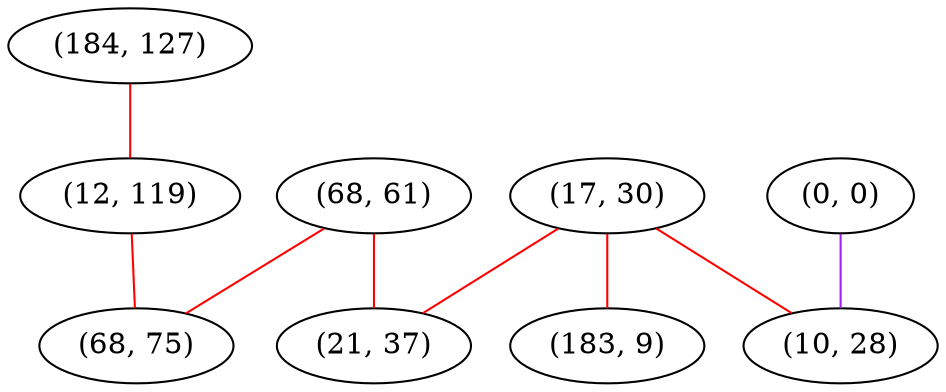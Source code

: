 graph "" {
"(68, 61)";
"(0, 0)";
"(184, 127)";
"(17, 30)";
"(183, 9)";
"(21, 37)";
"(12, 119)";
"(10, 28)";
"(68, 75)";
"(68, 61)" -- "(21, 37)"  [color=red, key=0, weight=1];
"(68, 61)" -- "(68, 75)"  [color=red, key=0, weight=1];
"(0, 0)" -- "(10, 28)"  [color=purple, key=0, weight=4];
"(184, 127)" -- "(12, 119)"  [color=red, key=0, weight=1];
"(17, 30)" -- "(183, 9)"  [color=red, key=0, weight=1];
"(17, 30)" -- "(10, 28)"  [color=red, key=0, weight=1];
"(17, 30)" -- "(21, 37)"  [color=red, key=0, weight=1];
"(12, 119)" -- "(68, 75)"  [color=red, key=0, weight=1];
}
